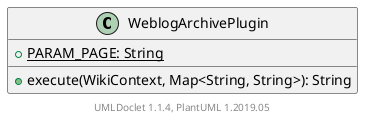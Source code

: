 @startuml

    class WeblogArchivePlugin [[WeblogArchivePlugin.html]] {
        {static} +PARAM_PAGE: String
        +execute(WikiContext, Map<String, String>): String
    }


    center footer UMLDoclet 1.1.4, PlantUML 1.2019.05
@enduml
